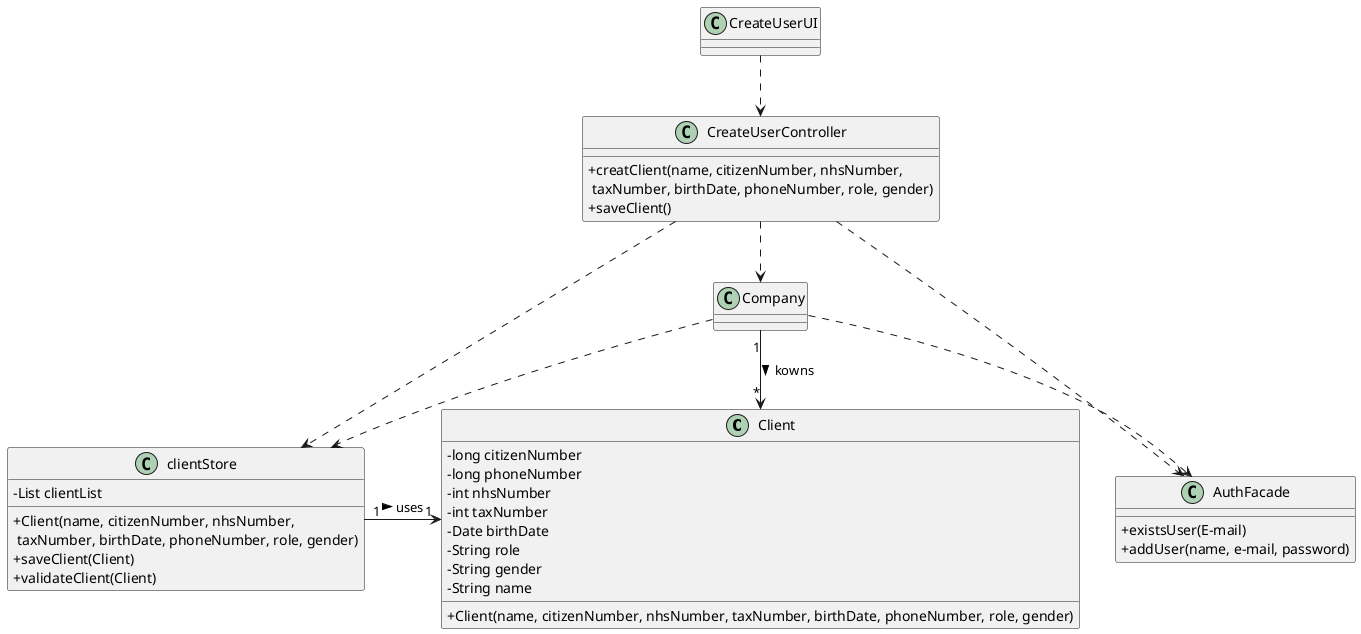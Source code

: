 @startuml
skinparam classAttributeIconSize 0




class Client {
  -long citizenNumber
  -long phoneNumber
  -int nhsNumber
  -int taxNumber
  -Date birthDate
  -String role
  -String gender
  -String name
  +Client(name, citizenNumber, nhsNumber, taxNumber, birthDate, phoneNumber, role, gender)
}

class clientStore {
  -List clientList
  +Client(name, citizenNumber, nhsNumber,\n taxNumber, birthDate, phoneNumber, role, gender)
  +saveClient(Client)
  +validateClient(Client)
}

class AuthFacade {
  +existsUser(E-mail)
  +addUser(name, e-mail, password)
}

class CreateUserController {
  +creatClient(name, citizenNumber, nhsNumber,\n taxNumber, birthDate, phoneNumber, role, gender)
  +saveClient()
}

class CreateUserUI {

}

CreateUserUI ..> CreateUserController
CreateUserController ..> Company
CreateUserController ..> clientStore
CreateUserController ..> AuthFacade
Company ..> clientStore
Company ..> AuthFacade
Company "1" --> "*" Client : kowns >
clientStore "1" -> "1" Client : uses >


@enduml